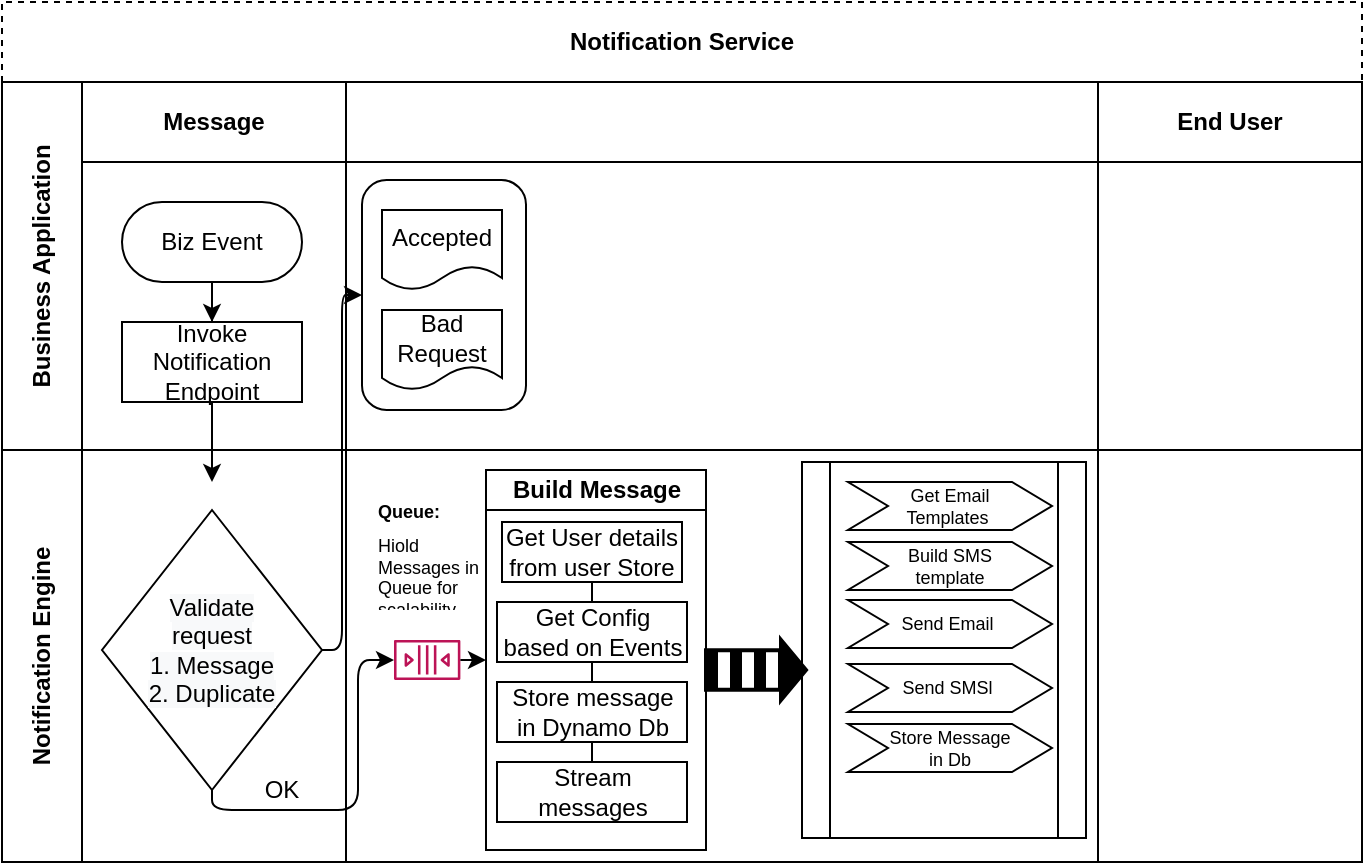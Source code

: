 <mxfile version="13.5.8" type="github">
  <diagram id="kgpKYQtTHZ0yAKxKKP6v" name="Biz process">
    <mxGraphModel dx="868" dy="450" grid="1" gridSize="10" guides="1" tooltips="1" connect="1" arrows="1" fold="1" page="1" pageScale="1" pageWidth="850" pageHeight="1100" math="0" shadow="0">
      <root>
        <mxCell id="0" />
        <mxCell id="1" parent="0" />
        <mxCell id="3nuBFxr9cyL0pnOWT2aG-1" value="Notification Service" style="shape=table;childLayout=tableLayout;rowLines=0;columnLines=0;startSize=40;html=1;whiteSpace=wrap;collapsible=0;recursiveResize=0;expand=0;fontStyle=1;dashed=1;" parent="1" vertex="1">
          <mxGeometry x="100" y="110" width="680" height="430" as="geometry" />
        </mxCell>
        <mxCell id="3nuBFxr9cyL0pnOWT2aG-2" value="" style="edgeStyle=orthogonalEdgeStyle;rounded=0;orthogonalLoop=1;jettySize=auto;html=1;" parent="3nuBFxr9cyL0pnOWT2aG-1" source="3nuBFxr9cyL0pnOWT2aG-7" edge="1">
          <mxGeometry relative="1" as="geometry">
            <mxPoint x="105" y="240" as="targetPoint" />
          </mxGeometry>
        </mxCell>
        <mxCell id="3nuBFxr9cyL0pnOWT2aG-3" value="Business Application" style="swimlane;horizontal=0;points=[[0,0.5],[1,0.5]];portConstraint=eastwest;startSize=40;html=1;whiteSpace=wrap;collapsible=0;recursiveResize=0;expand=0;" parent="3nuBFxr9cyL0pnOWT2aG-1" vertex="1">
          <mxGeometry y="40" width="680" height="184" as="geometry" />
        </mxCell>
        <mxCell id="3nuBFxr9cyL0pnOWT2aG-4" value="Message" style="swimlane;connectable=0;startSize=40;html=1;whiteSpace=wrap;collapsible=0;recursiveResize=0;expand=0;" parent="3nuBFxr9cyL0pnOWT2aG-3" vertex="1">
          <mxGeometry x="40" width="132" height="184" as="geometry" />
        </mxCell>
        <mxCell id="3nuBFxr9cyL0pnOWT2aG-5" style="edgeStyle=orthogonalEdgeStyle;rounded=0;orthogonalLoop=1;jettySize=auto;html=1;" parent="3nuBFxr9cyL0pnOWT2aG-4" source="3nuBFxr9cyL0pnOWT2aG-6" target="3nuBFxr9cyL0pnOWT2aG-7" edge="1">
          <mxGeometry relative="1" as="geometry" />
        </mxCell>
        <mxCell id="3nuBFxr9cyL0pnOWT2aG-6" value="Biz Event" style="rounded=1;whiteSpace=wrap;html=1;arcSize=50;" parent="3nuBFxr9cyL0pnOWT2aG-4" vertex="1">
          <mxGeometry x="20" y="60" width="90" height="40" as="geometry" />
        </mxCell>
        <mxCell id="3nuBFxr9cyL0pnOWT2aG-7" value="Invoke Notification Endpoint" style="rounded=0;whiteSpace=wrap;html=1;" parent="3nuBFxr9cyL0pnOWT2aG-4" vertex="1">
          <mxGeometry x="20" y="120" width="90" height="40" as="geometry" />
        </mxCell>
        <mxCell id="3nuBFxr9cyL0pnOWT2aG-8" value="" style="swimlane;connectable=0;startSize=40;html=1;whiteSpace=wrap;collapsible=0;recursiveResize=0;expand=0;" parent="3nuBFxr9cyL0pnOWT2aG-3" vertex="1">
          <mxGeometry x="172" width="376" height="184" as="geometry" />
        </mxCell>
        <mxCell id="4x0DBsmedhbezIaQ5GLJ-26" value="" style="rounded=1;whiteSpace=wrap;html=1;glass=0;" vertex="1" parent="3nuBFxr9cyL0pnOWT2aG-8">
          <mxGeometry x="8" y="49" width="82" height="115" as="geometry" />
        </mxCell>
        <mxCell id="3nuBFxr9cyL0pnOWT2aG-21" value="Accepted" style="shape=document;whiteSpace=wrap;html=1;boundedLbl=1;" parent="3nuBFxr9cyL0pnOWT2aG-8" vertex="1">
          <mxGeometry x="18" y="64" width="60" height="40" as="geometry" />
        </mxCell>
        <mxCell id="4x0DBsmedhbezIaQ5GLJ-6" value="Bad Request" style="shape=document;whiteSpace=wrap;html=1;boundedLbl=1;" vertex="1" parent="3nuBFxr9cyL0pnOWT2aG-8">
          <mxGeometry x="18" y="114" width="60" height="40" as="geometry" />
        </mxCell>
        <mxCell id="4x0DBsmedhbezIaQ5GLJ-62" value="" style="shape=process;whiteSpace=wrap;html=1;backgroundOutline=1;glass=0;fontSize=9;" vertex="1" parent="3nuBFxr9cyL0pnOWT2aG-8">
          <mxGeometry x="228" y="190" width="142" height="188" as="geometry" />
        </mxCell>
        <mxCell id="3nuBFxr9cyL0pnOWT2aG-11" value="End User" style="swimlane;connectable=0;startSize=40;html=1;whiteSpace=wrap;collapsible=0;recursiveResize=0;expand=0;" parent="3nuBFxr9cyL0pnOWT2aG-3" vertex="1">
          <mxGeometry x="548" width="132" height="184" as="geometry" />
        </mxCell>
        <mxCell id="3nuBFxr9cyL0pnOWT2aG-15" value="Notification Engine" style="swimlane;horizontal=0;points=[[0,0.5],[1,0.5]];portConstraint=eastwest;startSize=40;html=1;whiteSpace=wrap;collapsible=0;recursiveResize=0;expand=0;" parent="3nuBFxr9cyL0pnOWT2aG-1" vertex="1">
          <mxGeometry y="224" width="680" height="206" as="geometry" />
        </mxCell>
        <mxCell id="3nuBFxr9cyL0pnOWT2aG-16" value="" style="swimlane;connectable=0;startSize=0;html=1;whiteSpace=wrap;collapsible=0;recursiveResize=0;expand=0;" parent="3nuBFxr9cyL0pnOWT2aG-15" vertex="1">
          <mxGeometry x="40" width="132" height="206" as="geometry" />
        </mxCell>
        <mxCell id="4x0DBsmedhbezIaQ5GLJ-11" value="" style="endArrow=classic;html=1;exitX=0.5;exitY=1;exitDx=0;exitDy=0;entryX=0.5;entryY=0;entryDx=0;entryDy=0;" edge="1" parent="3nuBFxr9cyL0pnOWT2aG-16" source="4x0DBsmedhbezIaQ5GLJ-2">
          <mxGeometry width="50" height="50" relative="1" as="geometry">
            <mxPoint x="270" y="40" as="sourcePoint" />
            <mxPoint x="66" y="120" as="targetPoint" />
          </mxGeometry>
        </mxCell>
        <mxCell id="4x0DBsmedhbezIaQ5GLJ-2" value="&lt;span style=&quot;color: rgb(0 , 0 , 0) ; font-family: &amp;#34;helvetica&amp;#34; ; font-size: 12px ; font-style: normal ; font-weight: 400 ; letter-spacing: normal ; text-align: center ; text-indent: 0px ; text-transform: none ; word-spacing: 0px ; background-color: rgb(248 , 249 , 250) ; display: inline ; float: none&quot;&gt;Validate &lt;br&gt;request&lt;br&gt;1. Message&lt;br&gt;2. Duplicate&lt;br&gt;&lt;/span&gt;" style="rhombus;whiteSpace=wrap;html=1;" vertex="1" parent="3nuBFxr9cyL0pnOWT2aG-16">
          <mxGeometry x="10" y="30" width="110" height="140" as="geometry" />
        </mxCell>
        <mxCell id="4x0DBsmedhbezIaQ5GLJ-27" value="OK" style="text;html=1;strokeColor=none;fillColor=none;align=center;verticalAlign=middle;whiteSpace=wrap;rounded=0;glass=0;" vertex="1" parent="3nuBFxr9cyL0pnOWT2aG-16">
          <mxGeometry x="80" y="160" width="40" height="20" as="geometry" />
        </mxCell>
        <mxCell id="3nuBFxr9cyL0pnOWT2aG-18" value="" style="swimlane;connectable=0;startSize=0;html=1;whiteSpace=wrap;collapsible=0;recursiveResize=0;expand=0;swimlaneLine=1;glass=0;dashed=1;" parent="3nuBFxr9cyL0pnOWT2aG-15" vertex="1">
          <mxGeometry x="172" width="376" height="206" as="geometry" />
        </mxCell>
        <mxCell id="4x0DBsmedhbezIaQ5GLJ-56" value="Get Email &lt;br&gt;Templates&amp;nbsp;" style="shape=step;perimeter=stepPerimeter;whiteSpace=wrap;html=1;fixedSize=1;glass=0;fontSize=9;" vertex="1" parent="3nuBFxr9cyL0pnOWT2aG-18">
          <mxGeometry x="251" y="16" width="102" height="24" as="geometry" />
        </mxCell>
        <mxCell id="4x0DBsmedhbezIaQ5GLJ-38" value="&lt;h1 style=&quot;font-size: 9px;&quot;&gt;Queue:&lt;/h1&gt;&lt;div style=&quot;font-size: 9px;&quot;&gt;Hiold Messages in Queue for scalability&amp;nbsp;&lt;/div&gt;" style="text;html=1;strokeColor=none;fillColor=none;spacing=5;spacingTop=-20;whiteSpace=wrap;overflow=hidden;rounded=0;glass=0;fontSize=9;" vertex="1" parent="3nuBFxr9cyL0pnOWT2aG-18">
          <mxGeometry x="10.6" y="30" width="59.4" height="50" as="geometry" />
        </mxCell>
        <mxCell id="4x0DBsmedhbezIaQ5GLJ-57" value="Build SMS &lt;br&gt;template" style="shape=step;perimeter=stepPerimeter;whiteSpace=wrap;html=1;fixedSize=1;glass=0;fontSize=9;" vertex="1" parent="3nuBFxr9cyL0pnOWT2aG-18">
          <mxGeometry x="251" y="46" width="102" height="24" as="geometry" />
        </mxCell>
        <mxCell id="4x0DBsmedhbezIaQ5GLJ-58" value="Send Email&amp;nbsp;" style="shape=step;perimeter=stepPerimeter;whiteSpace=wrap;html=1;fixedSize=1;glass=0;fontSize=9;" vertex="1" parent="3nuBFxr9cyL0pnOWT2aG-18">
          <mxGeometry x="251" y="75" width="102" height="24" as="geometry" />
        </mxCell>
        <mxCell id="4x0DBsmedhbezIaQ5GLJ-31" value="Build Message" style="swimlane;html=1;startSize=20;horizontal=1;containerType=tree;newEdgeStyle={&quot;edgeStyle&quot;:&quot;elbowEdgeStyle&quot;,&quot;startArrow&quot;:&quot;none&quot;,&quot;endArrow&quot;:&quot;none&quot;};glass=0;" vertex="1" parent="3nuBFxr9cyL0pnOWT2aG-18">
          <mxGeometry x="70" y="10" width="110" height="190" as="geometry" />
        </mxCell>
        <mxCell id="4x0DBsmedhbezIaQ5GLJ-32" value="" style="edgeStyle=elbowEdgeStyle;elbow=vertical;startArrow=none;endArrow=none;rounded=0;" edge="1" parent="4x0DBsmedhbezIaQ5GLJ-31" source="4x0DBsmedhbezIaQ5GLJ-34" target="4x0DBsmedhbezIaQ5GLJ-35">
          <mxGeometry relative="1" as="geometry" />
        </mxCell>
        <UserObject label="Get User details from user Store" treeRoot="1" id="4x0DBsmedhbezIaQ5GLJ-34">
          <mxCell style="whiteSpace=wrap;html=1;align=center;treeFolding=1;treeMoving=1;newEdgeStyle={&quot;edgeStyle&quot;:&quot;elbowEdgeStyle&quot;,&quot;startArrow&quot;:&quot;none&quot;,&quot;endArrow&quot;:&quot;none&quot;};" vertex="1" parent="4x0DBsmedhbezIaQ5GLJ-31">
            <mxGeometry x="8" y="26" width="90" height="30" as="geometry" />
          </mxCell>
        </UserObject>
        <mxCell id="4x0DBsmedhbezIaQ5GLJ-35" value="Get Config based on Events" style="whiteSpace=wrap;html=1;align=center;verticalAlign=middle;treeFolding=1;treeMoving=1;newEdgeStyle={&quot;edgeStyle&quot;:&quot;elbowEdgeStyle&quot;,&quot;startArrow&quot;:&quot;none&quot;,&quot;endArrow&quot;:&quot;none&quot;};" vertex="1" parent="4x0DBsmedhbezIaQ5GLJ-31">
          <mxGeometry x="5.5" y="66" width="95" height="30" as="geometry" />
        </mxCell>
        <mxCell id="4x0DBsmedhbezIaQ5GLJ-52" value="" style="edgeStyle=elbowEdgeStyle;elbow=vertical;startArrow=none;endArrow=none;rounded=0;" edge="1" target="4x0DBsmedhbezIaQ5GLJ-53" source="4x0DBsmedhbezIaQ5GLJ-35" parent="4x0DBsmedhbezIaQ5GLJ-31">
          <mxGeometry relative="1" as="geometry">
            <mxPoint x="402" y="480" as="sourcePoint" />
          </mxGeometry>
        </mxCell>
        <mxCell id="4x0DBsmedhbezIaQ5GLJ-53" value="Store message in Dynamo Db" style="whiteSpace=wrap;html=1;align=center;verticalAlign=middle;treeFolding=1;treeMoving=1;newEdgeStyle={&quot;edgeStyle&quot;:&quot;elbowEdgeStyle&quot;,&quot;startArrow&quot;:&quot;none&quot;,&quot;endArrow&quot;:&quot;none&quot;};" vertex="1" parent="4x0DBsmedhbezIaQ5GLJ-31">
          <mxGeometry x="5.5" y="106" width="95" height="30" as="geometry" />
        </mxCell>
        <mxCell id="4x0DBsmedhbezIaQ5GLJ-54" value="" style="edgeStyle=elbowEdgeStyle;elbow=vertical;startArrow=none;endArrow=none;rounded=0;" edge="1" target="4x0DBsmedhbezIaQ5GLJ-55" source="4x0DBsmedhbezIaQ5GLJ-53" parent="4x0DBsmedhbezIaQ5GLJ-31">
          <mxGeometry relative="1" as="geometry">
            <mxPoint x="402" y="430" as="sourcePoint" />
          </mxGeometry>
        </mxCell>
        <mxCell id="4x0DBsmedhbezIaQ5GLJ-55" value="Stream messages" style="whiteSpace=wrap;html=1;align=center;verticalAlign=middle;treeFolding=1;treeMoving=1;newEdgeStyle={&quot;edgeStyle&quot;:&quot;elbowEdgeStyle&quot;,&quot;startArrow&quot;:&quot;none&quot;,&quot;endArrow&quot;:&quot;none&quot;};" vertex="1" parent="4x0DBsmedhbezIaQ5GLJ-31">
          <mxGeometry x="5.5" y="146" width="95" height="30" as="geometry" />
        </mxCell>
        <mxCell id="4x0DBsmedhbezIaQ5GLJ-37" value="" style="outlineConnect=0;fontColor=#232F3E;gradientColor=none;fillColor=#BC1356;strokeColor=none;dashed=0;verticalLabelPosition=bottom;verticalAlign=top;align=center;html=1;fontSize=12;fontStyle=0;aspect=fixed;pointerEvents=1;shape=mxgraph.aws4.queue;glass=0;" vertex="1" parent="3nuBFxr9cyL0pnOWT2aG-18">
          <mxGeometry x="24" y="95" width="33.19" height="20" as="geometry" />
        </mxCell>
        <mxCell id="4x0DBsmedhbezIaQ5GLJ-39" value="" style="endArrow=classic;html=1;fontSize=9;entryX=0;entryY=0.5;entryDx=0;entryDy=0;" edge="1" parent="3nuBFxr9cyL0pnOWT2aG-18" source="4x0DBsmedhbezIaQ5GLJ-37" target="4x0DBsmedhbezIaQ5GLJ-31">
          <mxGeometry width="50" height="50" relative="1" as="geometry">
            <mxPoint x="218" y="100" as="sourcePoint" />
            <mxPoint x="268" y="50" as="targetPoint" />
          </mxGeometry>
        </mxCell>
        <mxCell id="4x0DBsmedhbezIaQ5GLJ-40" value="" style="verticalLabelPosition=bottom;html=1;verticalAlign=top;strokeWidth=2;shape=mxgraph.lean_mapping.push_arrow;glass=0;fontSize=9;" vertex="1" parent="3nuBFxr9cyL0pnOWT2aG-18">
          <mxGeometry x="180" y="95" width="50" height="30" as="geometry" />
        </mxCell>
        <mxCell id="4x0DBsmedhbezIaQ5GLJ-59" value="Send SMSl&amp;nbsp;" style="shape=step;perimeter=stepPerimeter;whiteSpace=wrap;html=1;fixedSize=1;glass=0;fontSize=9;" vertex="1" parent="3nuBFxr9cyL0pnOWT2aG-18">
          <mxGeometry x="251" y="107" width="102" height="24" as="geometry" />
        </mxCell>
        <mxCell id="4x0DBsmedhbezIaQ5GLJ-60" value="Store Message&lt;br&gt;in Db" style="shape=step;perimeter=stepPerimeter;whiteSpace=wrap;html=1;fixedSize=1;glass=0;fontSize=9;" vertex="1" parent="3nuBFxr9cyL0pnOWT2aG-18">
          <mxGeometry x="251" y="137" width="102" height="24" as="geometry" />
        </mxCell>
        <mxCell id="3nuBFxr9cyL0pnOWT2aG-23" value="" style="swimlane;connectable=0;startSize=0;html=1;whiteSpace=wrap;collapsible=0;recursiveResize=0;expand=0;" parent="3nuBFxr9cyL0pnOWT2aG-15" vertex="1">
          <mxGeometry x="548" width="132" height="206" as="geometry" />
        </mxCell>
        <mxCell id="4x0DBsmedhbezIaQ5GLJ-24" value="" style="endArrow=classic;html=1;exitX=0.5;exitY=1;exitDx=0;exitDy=0;edgeStyle=orthogonalEdgeStyle;" edge="1" parent="3nuBFxr9cyL0pnOWT2aG-15" source="4x0DBsmedhbezIaQ5GLJ-2" target="4x0DBsmedhbezIaQ5GLJ-37">
          <mxGeometry width="50" height="50" relative="1" as="geometry">
            <mxPoint x="310" y="140" as="sourcePoint" />
            <mxPoint x="200" y="100" as="targetPoint" />
          </mxGeometry>
        </mxCell>
        <mxCell id="4x0DBsmedhbezIaQ5GLJ-28" value="" style="endArrow=classic;html=1;exitX=1;exitY=0.5;exitDx=0;exitDy=0;edgeStyle=orthogonalEdgeStyle;entryX=0;entryY=0.5;entryDx=0;entryDy=0;" edge="1" parent="3nuBFxr9cyL0pnOWT2aG-1" source="4x0DBsmedhbezIaQ5GLJ-2" target="4x0DBsmedhbezIaQ5GLJ-26">
          <mxGeometry width="50" height="50" relative="1" as="geometry">
            <mxPoint x="400" y="230" as="sourcePoint" />
            <mxPoint x="179" y="180" as="targetPoint" />
          </mxGeometry>
        </mxCell>
      </root>
    </mxGraphModel>
  </diagram>
</mxfile>
